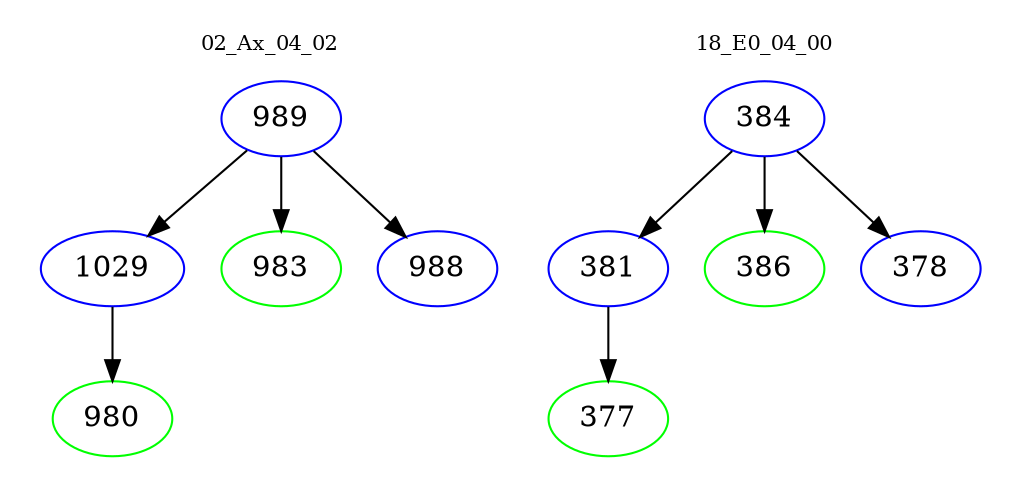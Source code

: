 digraph{
subgraph cluster_0 {
color = white
label = "02_Ax_04_02";
fontsize=10;
T0_989 [label="989", color="blue"]
T0_989 -> T0_1029 [color="black"]
T0_1029 [label="1029", color="blue"]
T0_1029 -> T0_980 [color="black"]
T0_980 [label="980", color="green"]
T0_989 -> T0_983 [color="black"]
T0_983 [label="983", color="green"]
T0_989 -> T0_988 [color="black"]
T0_988 [label="988", color="blue"]
}
subgraph cluster_1 {
color = white
label = "18_E0_04_00";
fontsize=10;
T1_384 [label="384", color="blue"]
T1_384 -> T1_381 [color="black"]
T1_381 [label="381", color="blue"]
T1_381 -> T1_377 [color="black"]
T1_377 [label="377", color="green"]
T1_384 -> T1_386 [color="black"]
T1_386 [label="386", color="green"]
T1_384 -> T1_378 [color="black"]
T1_378 [label="378", color="blue"]
}
}

